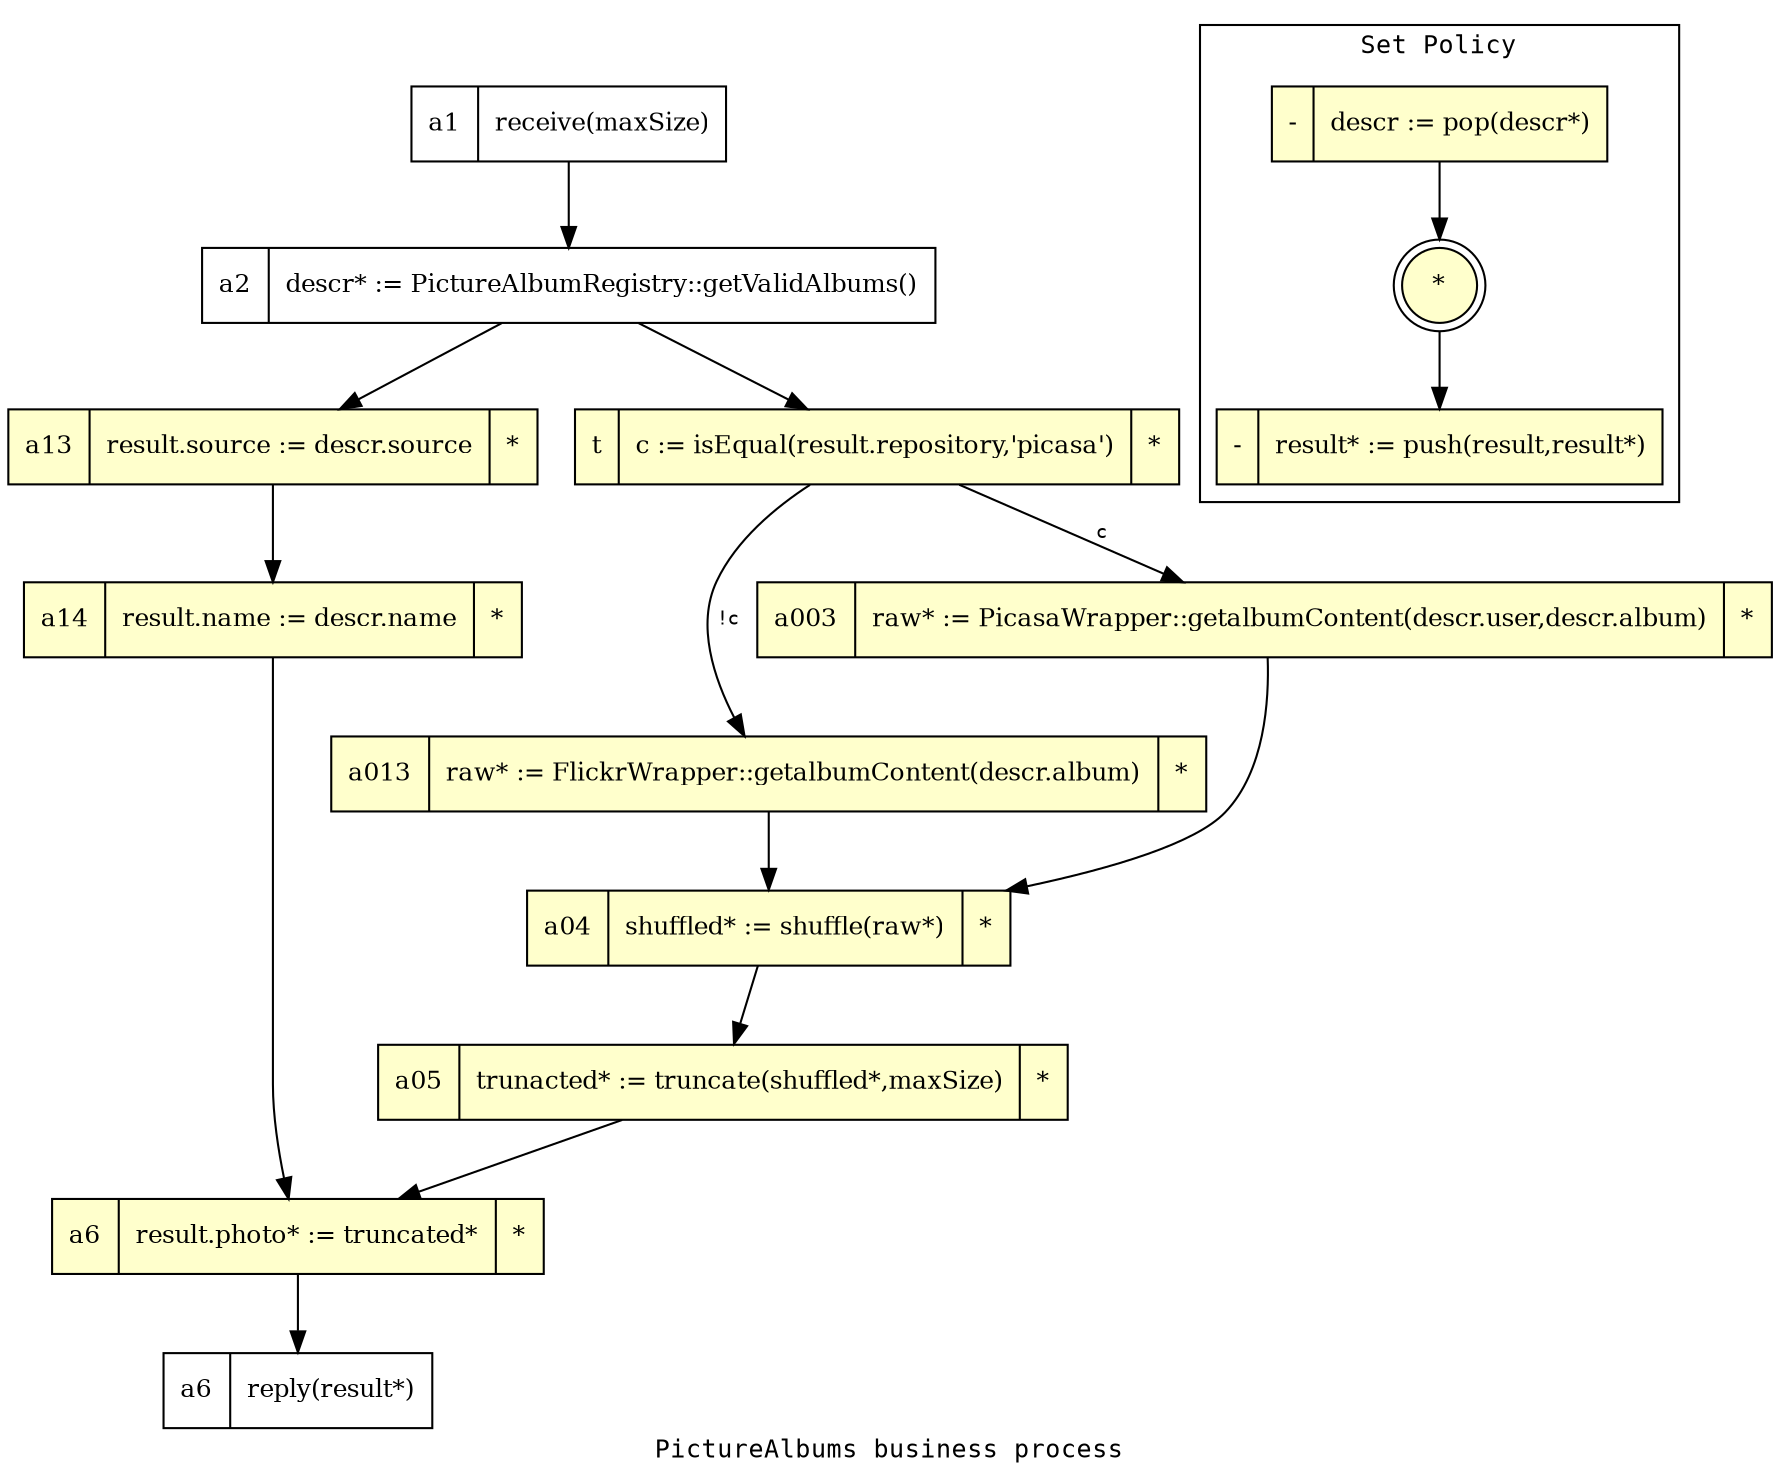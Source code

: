 digraph feed_reader_business {

  label="PictureAlbums business process";
  fontname="Courier";
  node [fontsize=12, shape="record"];
  edge [fontname="Courier", fontsize=9];
  fontsize=12;

  a1 [label="a1|receive(maxSize)"];
  a2 [label="a2|descr* := PictureAlbumRegistry::getValidAlbums()"];
  a13 [label="a13|result.source := descr.source|<p>*",fillcolor="#FFFFCC",style=filled];
  a14 [label="a14|result.name := descr.name|<p>*",fillcolor="#FFFFCC",style=filled];
  t [label="t| c := isEqual(result.repository,'picasa')|<p>*",fillcolor="#FFFFCC",style=filled];
  a003 [label="a003|raw* := PicasaWrapper::getalbumContent(descr.user,descr.album)|<p>*",fillcolor="#FFFFCC",style=filled];
  a013 [label="a013|raw* := FlickrWrapper::getalbumContent(descr.album)|<p>*",fillcolor="#FFFFCC",style=filled];
  a04 [label="a04|shuffled* := shuffle(raw*)|<p>*",fillcolor="#FFFFCC",style=filled];
  a05 [label="a05|trunacted* := truncate(shuffled*,maxSize)|<p>*",fillcolor="#FFFFCC",style=filled];
  a6  [label="a6|result.photo* := truncated*|<p>*",fillcolor="#FFFFCC",style=filled];
  a7 [label="a6|reply(result*)"];

  a1 -> a2;
  a2 -> a13;
  a13 -> a14;
  a14 -> a6;
  a6 -> a7;
  a2 -> t;
  t -> a003 [label="c"];
  t -> a013 [label="!c"];
  a003 -> a013 [style="invis"]; //cosmetic
  a003 -> a04;
  a013 -> a04;
  a04 -> a05;
  a05 -> a6;

 subgraph cluster_policy {
    label="Set Policy";
    labeloc=b;
    rankdir=LR;
    node [fillcolor="#FFFFCC",style=filled];
    feed [label="-|descr := pop(descr*)"];
    acts [shape="doublecircle",label="*"];
    swell [label="-|result* := push(result,result*)"];
    feed -> acts -> swell;
  }

}